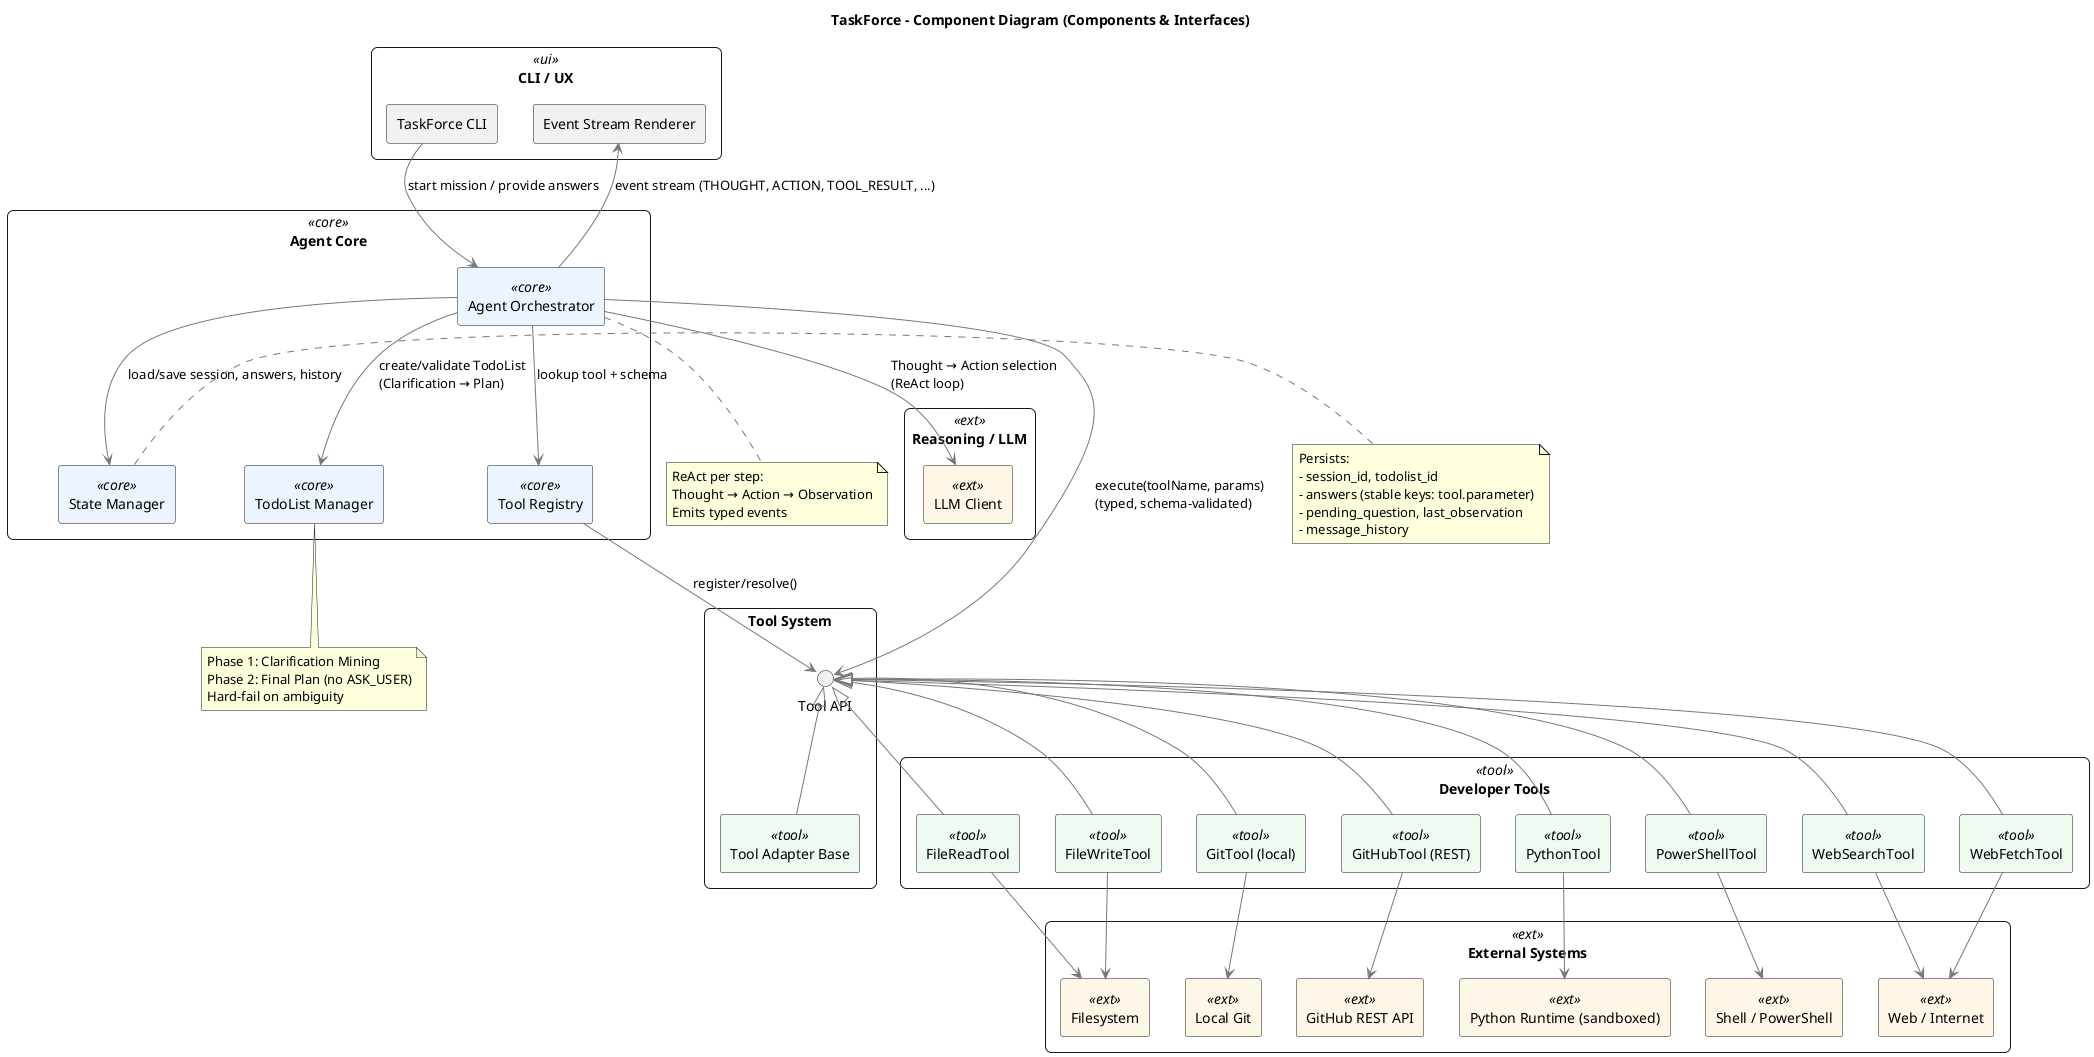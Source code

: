 @startuml
title TaskForce – Component Diagram (Components & Interfaces)

skinparam componentStyle rectangle
skinparam rectangle {
  RoundCorner 12
}
skinparam packageStyle rectangle
skinparam shadowing false
skinparam defaultTextAlignment left
skinparam ArrowColor #777777
skinparam component {
  BackgroundColor<<core>> #ECF5FF
  BackgroundColor<<tool>> #EFFAF0
  BackgroundColor<<ext>>  #FFF7E6
  BackgroundColor<<ui>>   #F4F4F4
}

' ==== UI / CLI ====
package "CLI / UX" <<ui>> {
  [TaskForce CLI] as CLI
  [Event Stream Renderer] as Renderer
}

' ==== Core Agent ====
package "Agent Core" <<core>> {
  [Agent Orchestrator] as Orchestrator <<core>>
  [TodoList Manager] as TodoListMgr <<core>>
  [State Manager] as StateMgr <<core>>
  [Tool Registry] as ToolRegistry <<core>>
}

' ==== LLM / Reasoning ====
package "Reasoning / LLM" <<ext>> {
  [LLM Client] as LLM <<ext>>
}

' ==== Tools (abstract) ====
package "Tool System" {
  interface "Tool API" as ITool
  [Tool Adapter Base] as ToolBase <<tool>>
  ToolBase -u-|> ITool
}

' ==== Concrete Tools ====
package "Developer Tools" <<tool>> {
  [FileReadTool] as FileRead <<tool>>
  [FileWriteTool] as FileWrite <<tool>>
  [GitTool (local)] as GitLocal <<tool>>
  [GitHubTool (REST)] as GitHubAPI <<tool>>
  [PythonTool] as PyTool <<tool>>
  [PowerShellTool] as PsTool <<tool>>
  [WebSearchTool] as WebSearch <<tool>>
  [WebFetchTool] as WebFetch <<tool>>
}

FileRead -u-|> ITool
FileWrite -u-|> ITool
GitLocal  -u-|> ITool
GitHubAPI -u-|> ITool
PyTool    -u-|> ITool
PsTool    -u-|> ITool
WebSearch -u-|> ITool
WebFetch  -u-|> ITool

' ==== External Systems ====
package "External Systems" <<ext>> {
  [Filesystem] as FS <<ext>>
  [Local Git] as GitCLI <<ext>>
  [GitHub REST API] as GH <<ext>>
  [Python Runtime (sandboxed)] as PyRT <<ext>>
  [Shell / PowerShell] as Shell <<ext>>
  [Web / Internet] as Web <<ext>>
}

' ==== Relationships: UI -> Core ====
CLI --> Orchestrator : start mission / provide answers
Renderer <-down- Orchestrator : event stream (THOUGHT, ACTION, TOOL_RESULT, ...)

' ==== Core internals ====
Orchestrator --> TodoListMgr : create/validate TodoList\n(Clarification → Plan)
Orchestrator --> StateMgr : load/save session, answers, history
Orchestrator --> ToolRegistry : lookup tool + schema
Orchestrator --> LLM : Thought → Action selection\n(ReAct loop)

' ==== Tools usage ====
Orchestrator --> ITool : execute(toolName, params)\n(typed, schema-validated)
ToolRegistry --> ITool : register/resolve()

' ==== Tool ↔ External ====
FileRead --> FS
FileWrite --> FS

GitLocal --> GitCLI
GitHubAPI --> GH

PyTool --> PyRT
PsTool  --> Shell

WebSearch --> Web
WebFetch  --> Web

' ==== State contents (note) ====
note right of StateMgr
  Persists:
  - session_id, todolist_id
  - answers (stable keys: tool.parameter)
  - pending_question, last_observation
  - message_history
end note

' ==== Determinism / Flow (notes) ====
note bottom of TodoListMgr
  Phase 1: Clarification Mining
  Phase 2: Final Plan (no ASK_USER)
  Hard-fail on ambiguity
end note

note bottom of Orchestrator
  ReAct per step:
  Thought → Action → Observation
  Emits typed events
end note

@enduml
